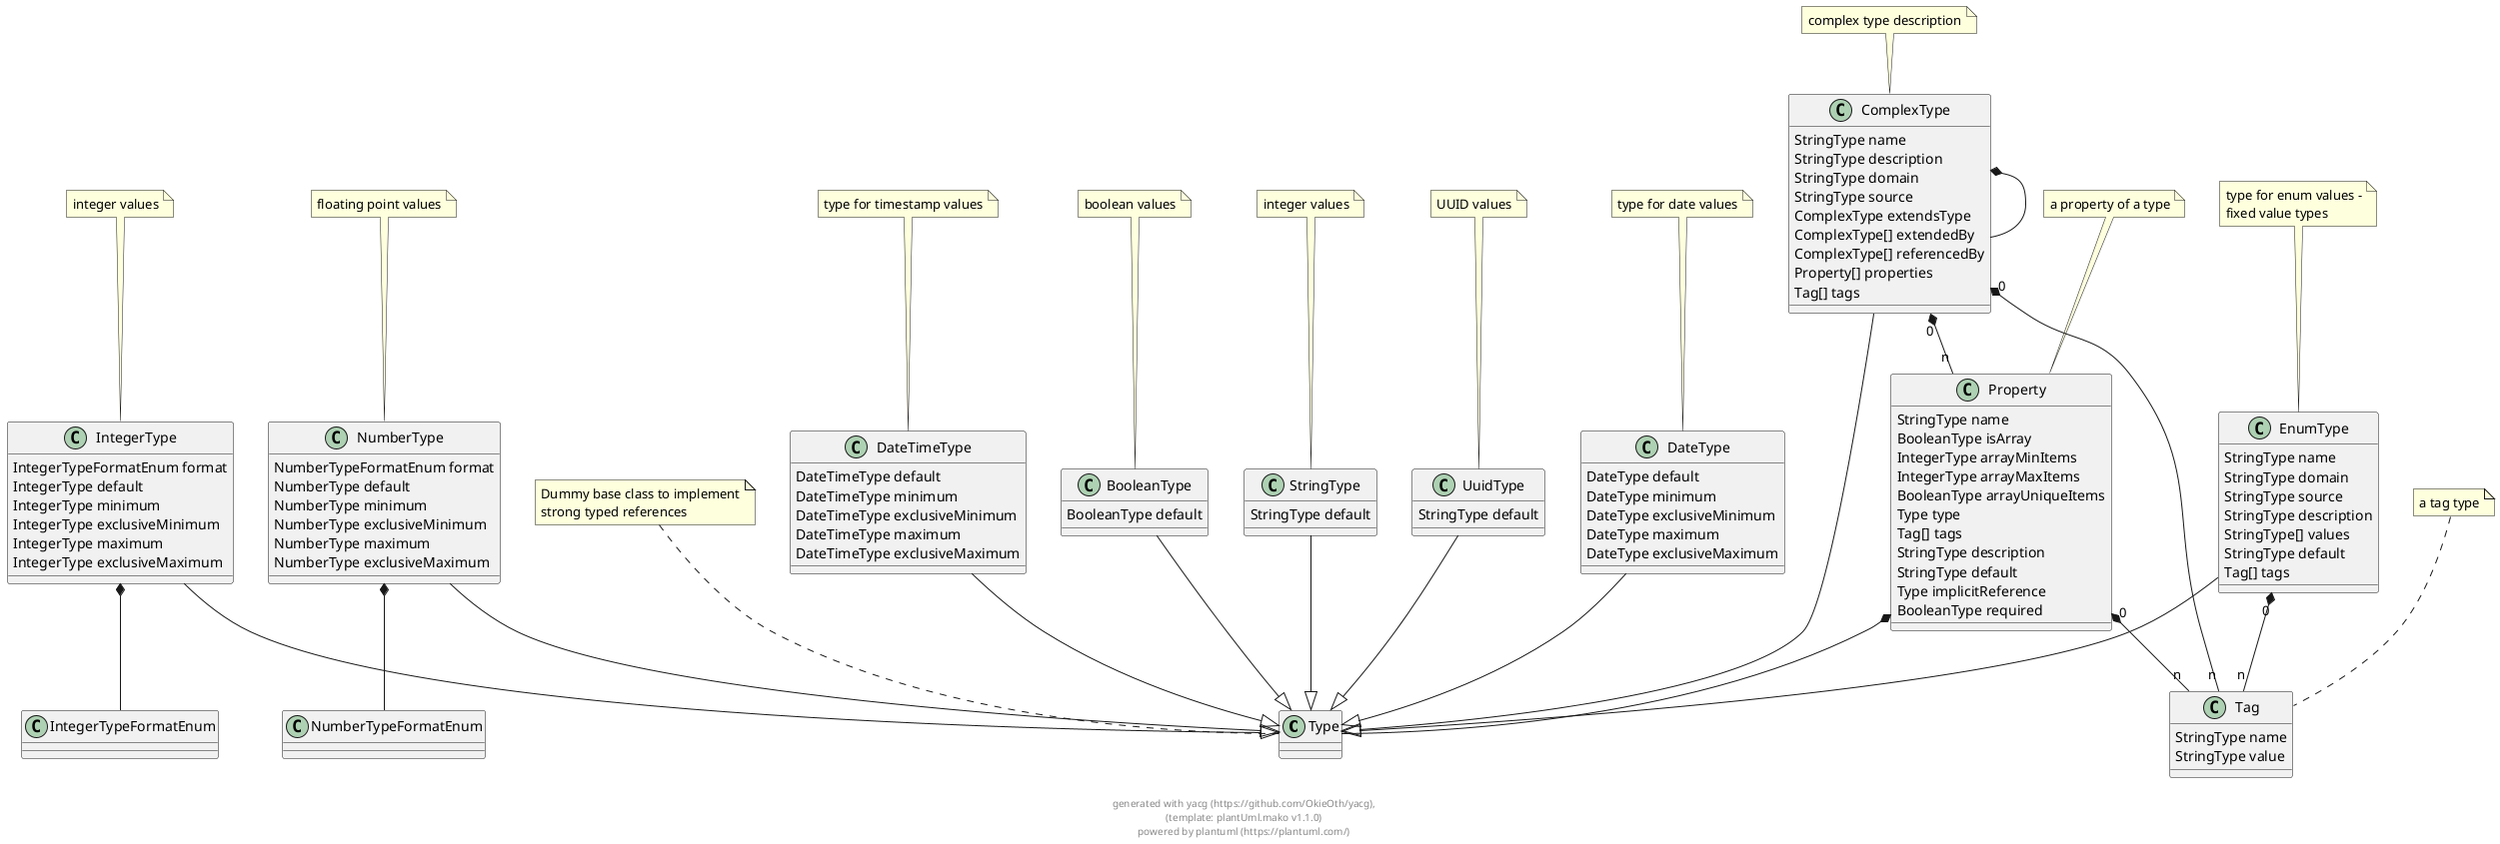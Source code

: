 
@startuml

class Type {
}
 
note top: Dummy base class to implement\nstrong typed references

class IntegerType {
    IntegerTypeFormatEnum format 
    IntegerType default 
    IntegerType minimum 
    IntegerType exclusiveMinimum 
    IntegerType maximum 
    IntegerType exclusiveMaximum 
}
 
note top: integer values

IntegerType --|> Type
class IntegerTypeFormatEnum {
}
 

class NumberType {
    NumberTypeFormatEnum format 
    NumberType default 
    NumberType minimum 
    NumberType exclusiveMinimum 
    NumberType maximum 
    NumberType exclusiveMaximum 
}
 
note top: floating point values

NumberType --|> Type
class NumberTypeFormatEnum {
}
 

class BooleanType {
    BooleanType default 
}
 
note top: boolean values

BooleanType --|> Type
class StringType {
    StringType default 
}
 
note top: integer values

StringType --|> Type
class UuidType {
    StringType default 
}
 
note top: UUID values

UuidType --|> Type
class EnumType {
    StringType name 
    StringType domain 
    StringType source 
    StringType description 
    StringType[] values 
    StringType default 
    Tag[] tags 
}
 
note top: type for enum values -\nfixed value types

EnumType --|> Type
class Tag {
    StringType name 
    StringType value 
}
 
note top: a tag type

class DateType {
    DateType default 
    DateType minimum 
    DateType exclusiveMinimum 
    DateType maximum 
    DateType exclusiveMaximum 
}
 
note top: type for date values

DateType --|> Type
class DateTimeType {
    DateTimeType default 
    DateTimeType minimum 
    DateTimeType exclusiveMinimum 
    DateTimeType maximum 
    DateTimeType exclusiveMaximum 
}
 
note top: type for timestamp values

DateTimeType --|> Type
class ComplexType {
    StringType name 
    StringType description 
    StringType domain 
    StringType source 
    ComplexType extendsType 
    ComplexType[] extendedBy 
    ComplexType[] referencedBy 
    Property[] properties 
    Tag[] tags 
}
 
note top: complex type description

ComplexType --|> Type
class Property {
    StringType name 
    BooleanType isArray 
    IntegerType arrayMinItems 
    IntegerType arrayMaxItems 
    BooleanType arrayUniqueItems 
    Type type 
    Tag[] tags 
    StringType description 
    StringType default 
    Type implicitReference 
    BooleanType required 
}
 
note top: a property of a type


    
    
IntegerType  *--  IntegerTypeFormatEnum        
            
    
    
NumberType  *--  NumberTypeFormatEnum        
            
    
    
    
    
    
EnumType "0" *-- "n" Tag        
            
    
    
    
    
ComplexType  *--  ComplexType        
            
ComplexType "0" *-- "n" Property        
            
ComplexType "0" *-- "n" Tag        
            
    
Property  *--  Type        
            
Property "0" *-- "n" Tag        
            

footer \ngenerated with yacg (https://github.com/OkieOth/yacg),\n(template: plantUml.mako v1.1.0)\npowered by plantuml (https://plantuml.com/)
@enduml